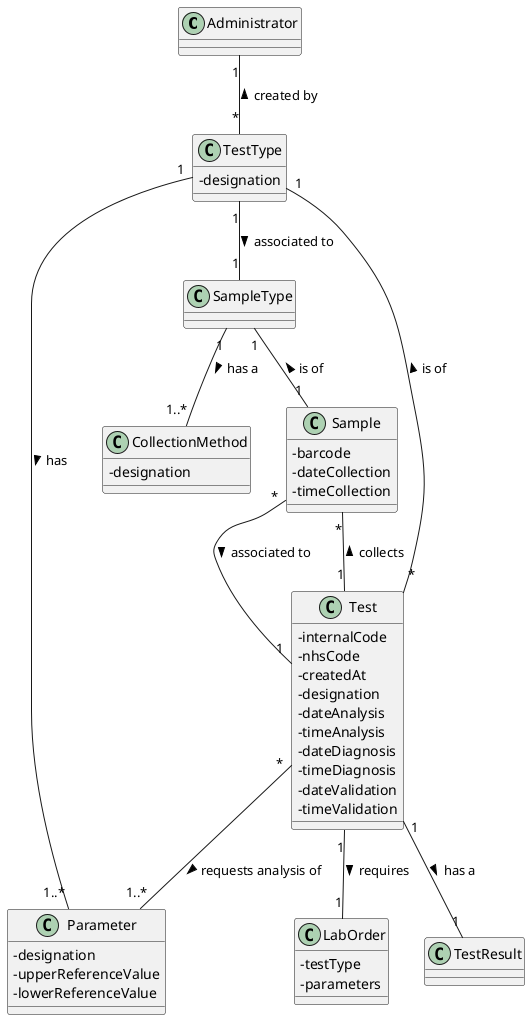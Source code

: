 @startuml
skinparam classAttributeIconSize 0

class Administrator
class CollectionMethod {
-designation
}
class LabOrder {
-testType
-parameters
}
class Test {
-internalCode
-nhsCode
-createdAt
-designation
-dateAnalysis
-timeAnalysis
-dateDiagnosis
-timeDiagnosis
-dateValidation
-timeValidation
}
class TestResult
class TestType {
-designation
}
class Sample {
-barcode
-dateCollection
-timeCollection
}
class SampleType
class Parameter {
-designation
-upperReferenceValue
-lowerReferenceValue
}

Sample "*"--"1" Test : associated to >
SampleType "1"--"1" Sample  : is of <
Test "*"-down-"1..*" Parameter : requests analysis of >
Test "1"-down-"1" LabOrder : requires >
Test "*"-down-"1" TestType : is of >
Test "1"-down-"1" TestResult : has a >
Test "1"-down-"*" Sample : collects >
TestType "*"-up-"1" Administrator : created by >
TestType "1"-down-"1..*" Parameter : has >
SampleType "1"--"1..*" CollectionMethod : has a >
SampleType "1"-up-"1" TestType  : associated to <
@enduml